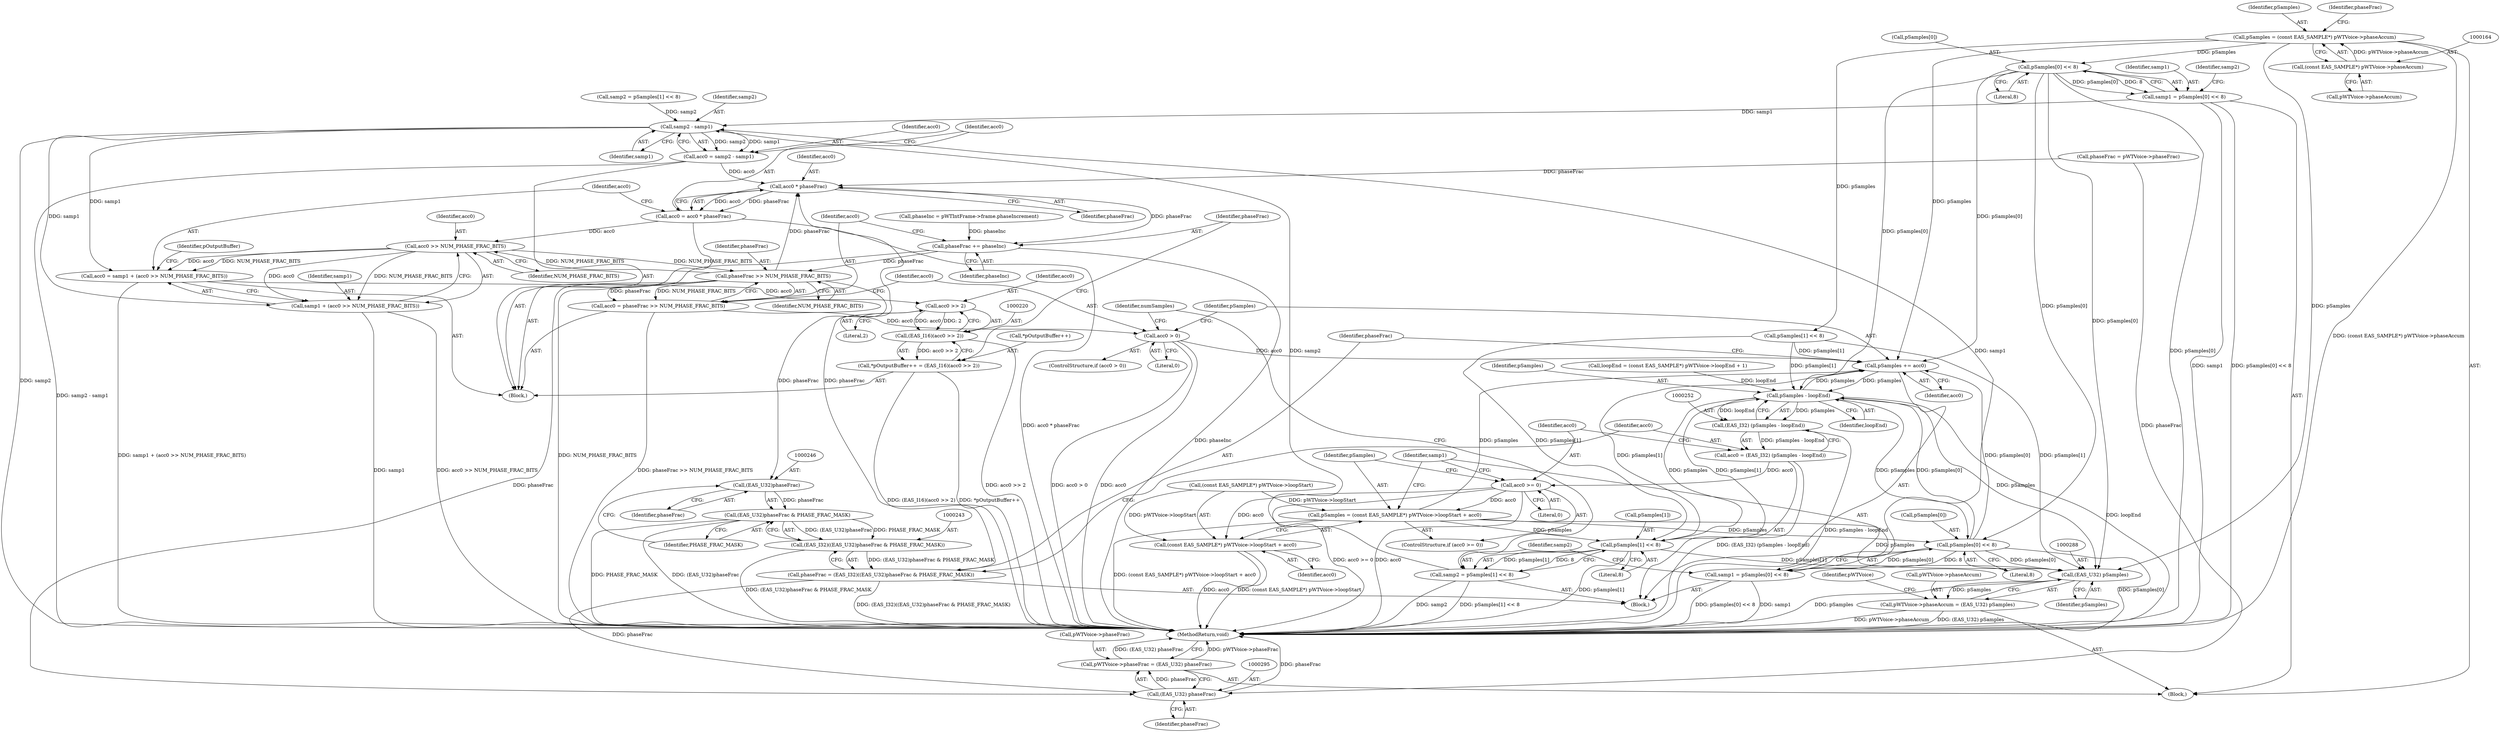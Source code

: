 digraph "0_Android_24d7c408c52143bce7b49de82f3913fd8d1219cf@array" {
"1000182" [label="(Call,pSamples[0] << 8)"];
"1000161" [label="(Call,pSamples = (const EAS_SAMPLE*) pWTVoice->phaseAccum)"];
"1000163" [label="(Call,(const EAS_SAMPLE*) pWTVoice->phaseAccum)"];
"1000180" [label="(Call,samp1 = pSamples[0] << 8)"];
"1000200" [label="(Call,samp2 - samp1)"];
"1000198" [label="(Call,acc0 = samp2 - samp1)"];
"1000205" [label="(Call,acc0 * phaseFrac)"];
"1000203" [label="(Call,acc0 = acc0 * phaseFrac)"];
"1000212" [label="(Call,acc0 >> NUM_PHASE_FRAC_BITS)"];
"1000208" [label="(Call,acc0 = samp1 + (acc0 >> NUM_PHASE_FRAC_BITS))"];
"1000221" [label="(Call,acc0 >> 2)"];
"1000219" [label="(Call,(EAS_I16)(acc0 >> 2))"];
"1000215" [label="(Call,*pOutputBuffer++ = (EAS_I16)(acc0 >> 2))"];
"1000210" [label="(Call,samp1 + (acc0 >> NUM_PHASE_FRAC_BITS))"];
"1000229" [label="(Call,phaseFrac >> NUM_PHASE_FRAC_BITS)"];
"1000227" [label="(Call,acc0 = phaseFrac >> NUM_PHASE_FRAC_BITS)"];
"1000233" [label="(Call,acc0 > 0)"];
"1000237" [label="(Call,pSamples += acc0)"];
"1000253" [label="(Call,pSamples - loopEnd)"];
"1000251" [label="(Call,(EAS_I32) (pSamples - loopEnd))"];
"1000249" [label="(Call,acc0 = (EAS_I32) (pSamples - loopEnd))"];
"1000257" [label="(Call,acc0 >= 0)"];
"1000260" [label="(Call,pSamples = (const EAS_SAMPLE*) pWTVoice->loopStart + acc0)"];
"1000271" [label="(Call,pSamples[0] << 8)"];
"1000269" [label="(Call,samp1 = pSamples[0] << 8)"];
"1000287" [label="(Call,(EAS_U32) pSamples)"];
"1000283" [label="(Call,pWTVoice->phaseAccum = (EAS_U32) pSamples)"];
"1000278" [label="(Call,pSamples[1] << 8)"];
"1000276" [label="(Call,samp2 = pSamples[1] << 8)"];
"1000262" [label="(Call,(const EAS_SAMPLE*) pWTVoice->loopStart + acc0)"];
"1000245" [label="(Call,(EAS_U32)phaseFrac)"];
"1000244" [label="(Call,(EAS_U32)phaseFrac & PHASE_FRAC_MASK)"];
"1000242" [label="(Call,(EAS_I32)((EAS_U32)phaseFrac & PHASE_FRAC_MASK))"];
"1000240" [label="(Call,phaseFrac = (EAS_I32)((EAS_U32)phaseFrac & PHASE_FRAC_MASK))"];
"1000294" [label="(Call,(EAS_U32) phaseFrac)"];
"1000290" [label="(Call,pWTVoice->phaseFrac = (EAS_U32) phaseFrac)"];
"1000224" [label="(Call,phaseFrac += phaseInc)"];
"1000224" [label="(Call,phaseFrac += phaseInc)"];
"1000204" [label="(Identifier,acc0)"];
"1000227" [label="(Call,acc0 = phaseFrac >> NUM_PHASE_FRAC_BITS)"];
"1000283" [label="(Call,pWTVoice->phaseAccum = (EAS_U32) pSamples)"];
"1000241" [label="(Identifier,phaseFrac)"];
"1000226" [label="(Identifier,phaseInc)"];
"1000275" [label="(Literal,8)"];
"1000279" [label="(Call,pSamples[1])"];
"1000277" [label="(Identifier,samp2)"];
"1000203" [label="(Call,acc0 = acc0 * phaseFrac)"];
"1000257" [label="(Call,acc0 >= 0)"];
"1000187" [label="(Call,samp2 = pSamples[1] << 8)"];
"1000250" [label="(Identifier,acc0)"];
"1000272" [label="(Call,pSamples[0])"];
"1000183" [label="(Call,pSamples[0])"];
"1000201" [label="(Identifier,samp2)"];
"1000213" [label="(Identifier,acc0)"];
"1000233" [label="(Call,acc0 > 0)"];
"1000260" [label="(Call,pSamples = (const EAS_SAMPLE*) pWTVoice->loopStart + acc0)"];
"1000180" [label="(Call,samp1 = pSamples[0] << 8)"];
"1000297" [label="(MethodReturn,void)"];
"1000268" [label="(Identifier,acc0)"];
"1000225" [label="(Identifier,phaseFrac)"];
"1000188" [label="(Identifier,samp2)"];
"1000181" [label="(Identifier,samp1)"];
"1000222" [label="(Identifier,acc0)"];
"1000270" [label="(Identifier,samp1)"];
"1000199" [label="(Identifier,acc0)"];
"1000165" [label="(Call,pWTVoice->phaseAccum)"];
"1000209" [label="(Identifier,acc0)"];
"1000173" [label="(Call,phaseInc = pWTIntFrame->frame.phaseIncrement)"];
"1000258" [label="(Identifier,acc0)"];
"1000168" [label="(Call,phaseFrac = pWTVoice->phaseFrac)"];
"1000152" [label="(Call,loopEnd = (const EAS_SAMPLE*) pWTVoice->loopEnd + 1)"];
"1000253" [label="(Call,pSamples - loopEnd)"];
"1000212" [label="(Call,acc0 >> NUM_PHASE_FRAC_BITS)"];
"1000230" [label="(Identifier,phaseFrac)"];
"1000198" [label="(Call,acc0 = samp2 - samp1)"];
"1000261" [label="(Identifier,pSamples)"];
"1000162" [label="(Identifier,pSamples)"];
"1000229" [label="(Call,phaseFrac >> NUM_PHASE_FRAC_BITS)"];
"1000259" [label="(Literal,0)"];
"1000189" [label="(Call,pSamples[1] << 8)"];
"1000235" [label="(Literal,0)"];
"1000245" [label="(Call,(EAS_U32)phaseFrac)"];
"1000284" [label="(Call,pWTVoice->phaseAccum)"];
"1000242" [label="(Call,(EAS_I32)((EAS_U32)phaseFrac & PHASE_FRAC_MASK))"];
"1000282" [label="(Literal,8)"];
"1000228" [label="(Identifier,acc0)"];
"1000287" [label="(Call,(EAS_U32) pSamples)"];
"1000232" [label="(ControlStructure,if (acc0 > 0))"];
"1000216" [label="(Call,*pOutputBuffer++)"];
"1000169" [label="(Identifier,phaseFrac)"];
"1000263" [label="(Call,(const EAS_SAMPLE*) pWTVoice->loopStart)"];
"1000161" [label="(Call,pSamples = (const EAS_SAMPLE*) pWTVoice->phaseAccum)"];
"1000254" [label="(Identifier,pSamples)"];
"1000291" [label="(Call,pWTVoice->phaseFrac)"];
"1000200" [label="(Call,samp2 - samp1)"];
"1000186" [label="(Literal,8)"];
"1000292" [label="(Identifier,pWTVoice)"];
"1000269" [label="(Call,samp1 = pSamples[0] << 8)"];
"1000240" [label="(Call,phaseFrac = (EAS_I32)((EAS_U32)phaseFrac & PHASE_FRAC_MASK))"];
"1000211" [label="(Identifier,samp1)"];
"1000234" [label="(Identifier,acc0)"];
"1000197" [label="(Block,)"];
"1000248" [label="(Identifier,PHASE_FRAC_MASK)"];
"1000244" [label="(Call,(EAS_U32)phaseFrac & PHASE_FRAC_MASK)"];
"1000121" [label="(Block,)"];
"1000290" [label="(Call,pWTVoice->phaseFrac = (EAS_U32) phaseFrac)"];
"1000196" [label="(Identifier,numSamples)"];
"1000271" [label="(Call,pSamples[0] << 8)"];
"1000163" [label="(Call,(const EAS_SAMPLE*) pWTVoice->phaseAccum)"];
"1000238" [label="(Identifier,pSamples)"];
"1000223" [label="(Literal,2)"];
"1000207" [label="(Identifier,phaseFrac)"];
"1000276" [label="(Call,samp2 = pSamples[1] << 8)"];
"1000262" [label="(Call,(const EAS_SAMPLE*) pWTVoice->loopStart + acc0)"];
"1000255" [label="(Identifier,loopEnd)"];
"1000294" [label="(Call,(EAS_U32) phaseFrac)"];
"1000289" [label="(Identifier,pSamples)"];
"1000239" [label="(Identifier,acc0)"];
"1000218" [label="(Identifier,pOutputBuffer)"];
"1000210" [label="(Call,samp1 + (acc0 >> NUM_PHASE_FRAC_BITS))"];
"1000296" [label="(Identifier,phaseFrac)"];
"1000247" [label="(Identifier,phaseFrac)"];
"1000182" [label="(Call,pSamples[0] << 8)"];
"1000251" [label="(Call,(EAS_I32) (pSamples - loopEnd))"];
"1000256" [label="(ControlStructure,if (acc0 >= 0))"];
"1000219" [label="(Call,(EAS_I16)(acc0 >> 2))"];
"1000214" [label="(Identifier,NUM_PHASE_FRAC_BITS)"];
"1000205" [label="(Call,acc0 * phaseFrac)"];
"1000236" [label="(Block,)"];
"1000249" [label="(Call,acc0 = (EAS_I32) (pSamples - loopEnd))"];
"1000221" [label="(Call,acc0 >> 2)"];
"1000231" [label="(Identifier,NUM_PHASE_FRAC_BITS)"];
"1000215" [label="(Call,*pOutputBuffer++ = (EAS_I16)(acc0 >> 2))"];
"1000237" [label="(Call,pSamples += acc0)"];
"1000206" [label="(Identifier,acc0)"];
"1000208" [label="(Call,acc0 = samp1 + (acc0 >> NUM_PHASE_FRAC_BITS))"];
"1000278" [label="(Call,pSamples[1] << 8)"];
"1000202" [label="(Identifier,samp1)"];
"1000182" -> "1000180"  [label="AST: "];
"1000182" -> "1000186"  [label="CFG: "];
"1000183" -> "1000182"  [label="AST: "];
"1000186" -> "1000182"  [label="AST: "];
"1000180" -> "1000182"  [label="CFG: "];
"1000182" -> "1000297"  [label="DDG: pSamples[0]"];
"1000182" -> "1000180"  [label="DDG: pSamples[0]"];
"1000182" -> "1000180"  [label="DDG: 8"];
"1000161" -> "1000182"  [label="DDG: pSamples"];
"1000182" -> "1000237"  [label="DDG: pSamples[0]"];
"1000182" -> "1000253"  [label="DDG: pSamples[0]"];
"1000182" -> "1000271"  [label="DDG: pSamples[0]"];
"1000182" -> "1000287"  [label="DDG: pSamples[0]"];
"1000161" -> "1000121"  [label="AST: "];
"1000161" -> "1000163"  [label="CFG: "];
"1000162" -> "1000161"  [label="AST: "];
"1000163" -> "1000161"  [label="AST: "];
"1000169" -> "1000161"  [label="CFG: "];
"1000161" -> "1000297"  [label="DDG: (const EAS_SAMPLE*) pWTVoice->phaseAccum"];
"1000163" -> "1000161"  [label="DDG: pWTVoice->phaseAccum"];
"1000161" -> "1000189"  [label="DDG: pSamples"];
"1000161" -> "1000237"  [label="DDG: pSamples"];
"1000161" -> "1000287"  [label="DDG: pSamples"];
"1000163" -> "1000165"  [label="CFG: "];
"1000164" -> "1000163"  [label="AST: "];
"1000165" -> "1000163"  [label="AST: "];
"1000180" -> "1000121"  [label="AST: "];
"1000181" -> "1000180"  [label="AST: "];
"1000188" -> "1000180"  [label="CFG: "];
"1000180" -> "1000297"  [label="DDG: samp1"];
"1000180" -> "1000297"  [label="DDG: pSamples[0] << 8"];
"1000180" -> "1000200"  [label="DDG: samp1"];
"1000200" -> "1000198"  [label="AST: "];
"1000200" -> "1000202"  [label="CFG: "];
"1000201" -> "1000200"  [label="AST: "];
"1000202" -> "1000200"  [label="AST: "];
"1000198" -> "1000200"  [label="CFG: "];
"1000200" -> "1000297"  [label="DDG: samp2"];
"1000200" -> "1000198"  [label="DDG: samp2"];
"1000200" -> "1000198"  [label="DDG: samp1"];
"1000187" -> "1000200"  [label="DDG: samp2"];
"1000276" -> "1000200"  [label="DDG: samp2"];
"1000269" -> "1000200"  [label="DDG: samp1"];
"1000200" -> "1000208"  [label="DDG: samp1"];
"1000200" -> "1000210"  [label="DDG: samp1"];
"1000198" -> "1000197"  [label="AST: "];
"1000199" -> "1000198"  [label="AST: "];
"1000204" -> "1000198"  [label="CFG: "];
"1000198" -> "1000297"  [label="DDG: samp2 - samp1"];
"1000198" -> "1000205"  [label="DDG: acc0"];
"1000205" -> "1000203"  [label="AST: "];
"1000205" -> "1000207"  [label="CFG: "];
"1000206" -> "1000205"  [label="AST: "];
"1000207" -> "1000205"  [label="AST: "];
"1000203" -> "1000205"  [label="CFG: "];
"1000205" -> "1000203"  [label="DDG: acc0"];
"1000205" -> "1000203"  [label="DDG: phaseFrac"];
"1000168" -> "1000205"  [label="DDG: phaseFrac"];
"1000229" -> "1000205"  [label="DDG: phaseFrac"];
"1000240" -> "1000205"  [label="DDG: phaseFrac"];
"1000205" -> "1000224"  [label="DDG: phaseFrac"];
"1000203" -> "1000197"  [label="AST: "];
"1000204" -> "1000203"  [label="AST: "];
"1000209" -> "1000203"  [label="CFG: "];
"1000203" -> "1000297"  [label="DDG: acc0 * phaseFrac"];
"1000203" -> "1000212"  [label="DDG: acc0"];
"1000212" -> "1000210"  [label="AST: "];
"1000212" -> "1000214"  [label="CFG: "];
"1000213" -> "1000212"  [label="AST: "];
"1000214" -> "1000212"  [label="AST: "];
"1000210" -> "1000212"  [label="CFG: "];
"1000212" -> "1000208"  [label="DDG: acc0"];
"1000212" -> "1000208"  [label="DDG: NUM_PHASE_FRAC_BITS"];
"1000212" -> "1000210"  [label="DDG: acc0"];
"1000212" -> "1000210"  [label="DDG: NUM_PHASE_FRAC_BITS"];
"1000229" -> "1000212"  [label="DDG: NUM_PHASE_FRAC_BITS"];
"1000212" -> "1000229"  [label="DDG: NUM_PHASE_FRAC_BITS"];
"1000208" -> "1000197"  [label="AST: "];
"1000208" -> "1000210"  [label="CFG: "];
"1000209" -> "1000208"  [label="AST: "];
"1000210" -> "1000208"  [label="AST: "];
"1000218" -> "1000208"  [label="CFG: "];
"1000208" -> "1000297"  [label="DDG: samp1 + (acc0 >> NUM_PHASE_FRAC_BITS)"];
"1000208" -> "1000221"  [label="DDG: acc0"];
"1000221" -> "1000219"  [label="AST: "];
"1000221" -> "1000223"  [label="CFG: "];
"1000222" -> "1000221"  [label="AST: "];
"1000223" -> "1000221"  [label="AST: "];
"1000219" -> "1000221"  [label="CFG: "];
"1000221" -> "1000219"  [label="DDG: acc0"];
"1000221" -> "1000219"  [label="DDG: 2"];
"1000219" -> "1000215"  [label="AST: "];
"1000220" -> "1000219"  [label="AST: "];
"1000215" -> "1000219"  [label="CFG: "];
"1000219" -> "1000297"  [label="DDG: acc0 >> 2"];
"1000219" -> "1000215"  [label="DDG: acc0 >> 2"];
"1000215" -> "1000197"  [label="AST: "];
"1000216" -> "1000215"  [label="AST: "];
"1000225" -> "1000215"  [label="CFG: "];
"1000215" -> "1000297"  [label="DDG: *pOutputBuffer++"];
"1000215" -> "1000297"  [label="DDG: (EAS_I16)(acc0 >> 2)"];
"1000211" -> "1000210"  [label="AST: "];
"1000210" -> "1000297"  [label="DDG: acc0 >> NUM_PHASE_FRAC_BITS"];
"1000210" -> "1000297"  [label="DDG: samp1"];
"1000229" -> "1000227"  [label="AST: "];
"1000229" -> "1000231"  [label="CFG: "];
"1000230" -> "1000229"  [label="AST: "];
"1000231" -> "1000229"  [label="AST: "];
"1000227" -> "1000229"  [label="CFG: "];
"1000229" -> "1000297"  [label="DDG: NUM_PHASE_FRAC_BITS"];
"1000229" -> "1000227"  [label="DDG: phaseFrac"];
"1000229" -> "1000227"  [label="DDG: NUM_PHASE_FRAC_BITS"];
"1000224" -> "1000229"  [label="DDG: phaseFrac"];
"1000229" -> "1000245"  [label="DDG: phaseFrac"];
"1000229" -> "1000294"  [label="DDG: phaseFrac"];
"1000227" -> "1000197"  [label="AST: "];
"1000228" -> "1000227"  [label="AST: "];
"1000234" -> "1000227"  [label="CFG: "];
"1000227" -> "1000297"  [label="DDG: phaseFrac >> NUM_PHASE_FRAC_BITS"];
"1000227" -> "1000233"  [label="DDG: acc0"];
"1000233" -> "1000232"  [label="AST: "];
"1000233" -> "1000235"  [label="CFG: "];
"1000234" -> "1000233"  [label="AST: "];
"1000235" -> "1000233"  [label="AST: "];
"1000196" -> "1000233"  [label="CFG: "];
"1000238" -> "1000233"  [label="CFG: "];
"1000233" -> "1000297"  [label="DDG: acc0 > 0"];
"1000233" -> "1000297"  [label="DDG: acc0"];
"1000233" -> "1000237"  [label="DDG: acc0"];
"1000237" -> "1000236"  [label="AST: "];
"1000237" -> "1000239"  [label="CFG: "];
"1000238" -> "1000237"  [label="AST: "];
"1000239" -> "1000237"  [label="AST: "];
"1000241" -> "1000237"  [label="CFG: "];
"1000189" -> "1000237"  [label="DDG: pSamples[1]"];
"1000253" -> "1000237"  [label="DDG: pSamples"];
"1000260" -> "1000237"  [label="DDG: pSamples"];
"1000271" -> "1000237"  [label="DDG: pSamples[0]"];
"1000278" -> "1000237"  [label="DDG: pSamples[1]"];
"1000237" -> "1000253"  [label="DDG: pSamples"];
"1000253" -> "1000251"  [label="AST: "];
"1000253" -> "1000255"  [label="CFG: "];
"1000254" -> "1000253"  [label="AST: "];
"1000255" -> "1000253"  [label="AST: "];
"1000251" -> "1000253"  [label="CFG: "];
"1000253" -> "1000297"  [label="DDG: loopEnd"];
"1000253" -> "1000251"  [label="DDG: pSamples"];
"1000253" -> "1000251"  [label="DDG: loopEnd"];
"1000189" -> "1000253"  [label="DDG: pSamples[1]"];
"1000271" -> "1000253"  [label="DDG: pSamples[0]"];
"1000278" -> "1000253"  [label="DDG: pSamples[1]"];
"1000152" -> "1000253"  [label="DDG: loopEnd"];
"1000253" -> "1000271"  [label="DDG: pSamples"];
"1000253" -> "1000278"  [label="DDG: pSamples"];
"1000253" -> "1000287"  [label="DDG: pSamples"];
"1000251" -> "1000249"  [label="AST: "];
"1000252" -> "1000251"  [label="AST: "];
"1000249" -> "1000251"  [label="CFG: "];
"1000251" -> "1000297"  [label="DDG: pSamples - loopEnd"];
"1000251" -> "1000249"  [label="DDG: pSamples - loopEnd"];
"1000249" -> "1000236"  [label="AST: "];
"1000250" -> "1000249"  [label="AST: "];
"1000258" -> "1000249"  [label="CFG: "];
"1000249" -> "1000297"  [label="DDG: (EAS_I32) (pSamples - loopEnd)"];
"1000249" -> "1000257"  [label="DDG: acc0"];
"1000257" -> "1000256"  [label="AST: "];
"1000257" -> "1000259"  [label="CFG: "];
"1000258" -> "1000257"  [label="AST: "];
"1000259" -> "1000257"  [label="AST: "];
"1000261" -> "1000257"  [label="CFG: "];
"1000270" -> "1000257"  [label="CFG: "];
"1000257" -> "1000297"  [label="DDG: acc0"];
"1000257" -> "1000297"  [label="DDG: acc0 >= 0"];
"1000257" -> "1000260"  [label="DDG: acc0"];
"1000257" -> "1000262"  [label="DDG: acc0"];
"1000260" -> "1000256"  [label="AST: "];
"1000260" -> "1000262"  [label="CFG: "];
"1000261" -> "1000260"  [label="AST: "];
"1000262" -> "1000260"  [label="AST: "];
"1000270" -> "1000260"  [label="CFG: "];
"1000260" -> "1000297"  [label="DDG: (const EAS_SAMPLE*) pWTVoice->loopStart + acc0"];
"1000263" -> "1000260"  [label="DDG: pWTVoice->loopStart"];
"1000260" -> "1000271"  [label="DDG: pSamples"];
"1000260" -> "1000278"  [label="DDG: pSamples"];
"1000260" -> "1000287"  [label="DDG: pSamples"];
"1000271" -> "1000269"  [label="AST: "];
"1000271" -> "1000275"  [label="CFG: "];
"1000272" -> "1000271"  [label="AST: "];
"1000275" -> "1000271"  [label="AST: "];
"1000269" -> "1000271"  [label="CFG: "];
"1000271" -> "1000297"  [label="DDG: pSamples[0]"];
"1000271" -> "1000269"  [label="DDG: pSamples[0]"];
"1000271" -> "1000269"  [label="DDG: 8"];
"1000271" -> "1000287"  [label="DDG: pSamples[0]"];
"1000269" -> "1000236"  [label="AST: "];
"1000270" -> "1000269"  [label="AST: "];
"1000277" -> "1000269"  [label="CFG: "];
"1000269" -> "1000297"  [label="DDG: samp1"];
"1000269" -> "1000297"  [label="DDG: pSamples[0] << 8"];
"1000287" -> "1000283"  [label="AST: "];
"1000287" -> "1000289"  [label="CFG: "];
"1000288" -> "1000287"  [label="AST: "];
"1000289" -> "1000287"  [label="AST: "];
"1000283" -> "1000287"  [label="CFG: "];
"1000287" -> "1000297"  [label="DDG: pSamples"];
"1000287" -> "1000283"  [label="DDG: pSamples"];
"1000189" -> "1000287"  [label="DDG: pSamples[1]"];
"1000278" -> "1000287"  [label="DDG: pSamples[1]"];
"1000283" -> "1000121"  [label="AST: "];
"1000284" -> "1000283"  [label="AST: "];
"1000292" -> "1000283"  [label="CFG: "];
"1000283" -> "1000297"  [label="DDG: pWTVoice->phaseAccum"];
"1000283" -> "1000297"  [label="DDG: (EAS_U32) pSamples"];
"1000278" -> "1000276"  [label="AST: "];
"1000278" -> "1000282"  [label="CFG: "];
"1000279" -> "1000278"  [label="AST: "];
"1000282" -> "1000278"  [label="AST: "];
"1000276" -> "1000278"  [label="CFG: "];
"1000278" -> "1000297"  [label="DDG: pSamples[1]"];
"1000278" -> "1000276"  [label="DDG: pSamples[1]"];
"1000278" -> "1000276"  [label="DDG: 8"];
"1000189" -> "1000278"  [label="DDG: pSamples[1]"];
"1000276" -> "1000236"  [label="AST: "];
"1000277" -> "1000276"  [label="AST: "];
"1000196" -> "1000276"  [label="CFG: "];
"1000276" -> "1000297"  [label="DDG: pSamples[1] << 8"];
"1000276" -> "1000297"  [label="DDG: samp2"];
"1000262" -> "1000268"  [label="CFG: "];
"1000263" -> "1000262"  [label="AST: "];
"1000268" -> "1000262"  [label="AST: "];
"1000262" -> "1000297"  [label="DDG: acc0"];
"1000262" -> "1000297"  [label="DDG: (const EAS_SAMPLE*) pWTVoice->loopStart"];
"1000263" -> "1000262"  [label="DDG: pWTVoice->loopStart"];
"1000245" -> "1000244"  [label="AST: "];
"1000245" -> "1000247"  [label="CFG: "];
"1000246" -> "1000245"  [label="AST: "];
"1000247" -> "1000245"  [label="AST: "];
"1000248" -> "1000245"  [label="CFG: "];
"1000245" -> "1000244"  [label="DDG: phaseFrac"];
"1000244" -> "1000242"  [label="AST: "];
"1000244" -> "1000248"  [label="CFG: "];
"1000248" -> "1000244"  [label="AST: "];
"1000242" -> "1000244"  [label="CFG: "];
"1000244" -> "1000297"  [label="DDG: PHASE_FRAC_MASK"];
"1000244" -> "1000297"  [label="DDG: (EAS_U32)phaseFrac"];
"1000244" -> "1000242"  [label="DDG: (EAS_U32)phaseFrac"];
"1000244" -> "1000242"  [label="DDG: PHASE_FRAC_MASK"];
"1000242" -> "1000240"  [label="AST: "];
"1000243" -> "1000242"  [label="AST: "];
"1000240" -> "1000242"  [label="CFG: "];
"1000242" -> "1000297"  [label="DDG: (EAS_U32)phaseFrac & PHASE_FRAC_MASK"];
"1000242" -> "1000240"  [label="DDG: (EAS_U32)phaseFrac & PHASE_FRAC_MASK"];
"1000240" -> "1000236"  [label="AST: "];
"1000241" -> "1000240"  [label="AST: "];
"1000250" -> "1000240"  [label="CFG: "];
"1000240" -> "1000297"  [label="DDG: (EAS_I32)((EAS_U32)phaseFrac & PHASE_FRAC_MASK)"];
"1000240" -> "1000294"  [label="DDG: phaseFrac"];
"1000294" -> "1000290"  [label="AST: "];
"1000294" -> "1000296"  [label="CFG: "];
"1000295" -> "1000294"  [label="AST: "];
"1000296" -> "1000294"  [label="AST: "];
"1000290" -> "1000294"  [label="CFG: "];
"1000294" -> "1000297"  [label="DDG: phaseFrac"];
"1000294" -> "1000290"  [label="DDG: phaseFrac"];
"1000168" -> "1000294"  [label="DDG: phaseFrac"];
"1000290" -> "1000121"  [label="AST: "];
"1000291" -> "1000290"  [label="AST: "];
"1000297" -> "1000290"  [label="CFG: "];
"1000290" -> "1000297"  [label="DDG: pWTVoice->phaseFrac"];
"1000290" -> "1000297"  [label="DDG: (EAS_U32) phaseFrac"];
"1000224" -> "1000197"  [label="AST: "];
"1000224" -> "1000226"  [label="CFG: "];
"1000225" -> "1000224"  [label="AST: "];
"1000226" -> "1000224"  [label="AST: "];
"1000228" -> "1000224"  [label="CFG: "];
"1000224" -> "1000297"  [label="DDG: phaseInc"];
"1000173" -> "1000224"  [label="DDG: phaseInc"];
}

